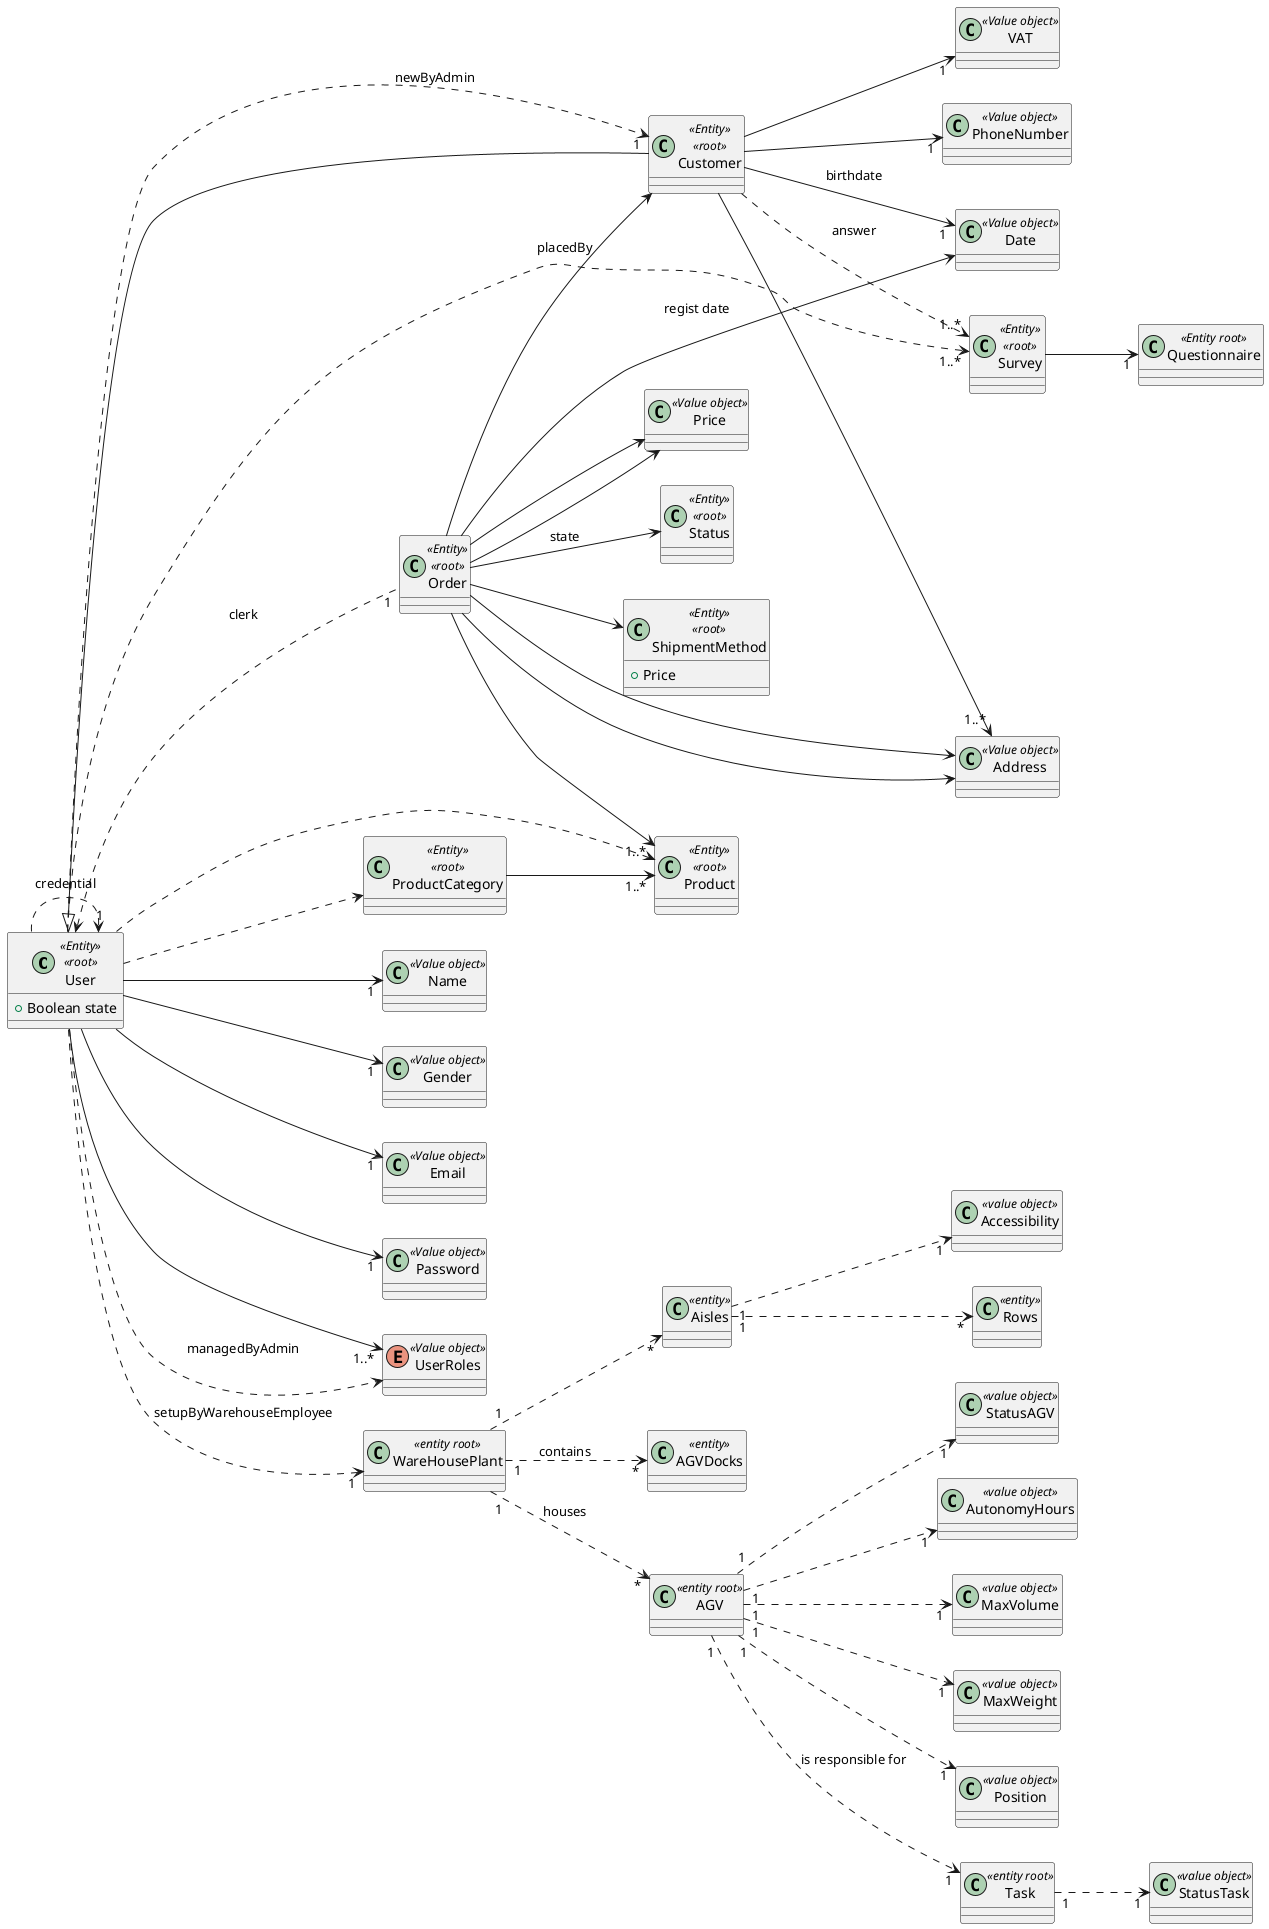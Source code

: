 @startuml

left to right direction
'skinparam linetype ortho

class User <<Entity>> <<root>>{
 +Boolean state
}

class Customer <<Entity>> <<root>> {}

class Order <<Entity>> <<root>> {}

class Name <<Value object>> {}

class Gender <<Value object>> {}

class Email <<Value object>> {}

class Password <<Value object>>

enum UserRoles <<Value object>> {}

User --> "1" Name
User --> "1" Gender
User --> "1" Email
User --> "1" Password
User ..> UserRoles : managedByAdmin
User --> "1..*" UserRoles

Customer --|> User


class VAT <<Value object>>{}
class PhoneNumber <<Value object>>{}
class Address <<Value object>>{}
class Date <<Value object>>

Customer --> "1" VAT
Customer --> "1..*" Address
Customer --> "1" PhoneNumber
Customer --> "1" Date : birthdate

class Price <<Value object>>{}
class Status <<Entity>> <<root>>{}
class ShipmentMethod <<Entity>> <<root>>{
    +Price
}

Order --> Customer : placedBy
Order --> Date :  regist date
Order --> Price
Order --> Price
Order --> Address
Order --> Address
Order --> Status : state
Order --> ShipmentMethod

class Product <<Entity>> <<root>>{}
class ProductCategory <<Entity>> <<root>>{}

Order --> "1..*" Product

ProductCategory --> "1..*" Product

User ..> ProductCategory
User ..> Product
User ..> "1" User : credential
User ..> "1" Customer : newByAdmin
User <.. "1" Order : clerk

class WareHousePlant<<entity root>> {}
class Aisles <<entity>> {}
class Accessibility <<value object>> {}
class Rows <<entity>> {}
class AGVDocks <<entity>> {}
class AGV<<entity root>>{}
class StatusAGV<<value object>>{}
class AutonomyHours<<value object>>{}
class MaxVolume<<value object>>{}
class MaxWeight<<value object>>{}
class Position<<value object>>{}
class Task<<entity root>>{}
class StatusTask<<value object>>{}

User ..> "1" WareHousePlant : setupByWarehouseEmployee
WareHousePlant "1" ..> "*" AGVDocks : contains
WareHousePlant "1" ..> "*" Aisles
Aisles "1" ..> "*" Rows
Aisles "1" ..> "1" Accessibility
WareHousePlant "1"..> "*" AGV : houses
AGV "1" ..> "1" StatusAGV
AGV "1" ..> "1" AutonomyHours
AGV "1" ..> "1" MaxVolume
AGV "1" ..> "1" MaxWeight
AGV "1" ..> "1" Position
AGV "1"..> "1" Task : is responsible for
Task "1" ..> "1" StatusTask

class Survey <<Entity>> <<root>>{}
class Questionnaire <<Entity root>>{}

User ..> "1..*" Survey
Customer ..> "1..*" Survey : answer
Survey --> "1" Questionnaire

@enduml
